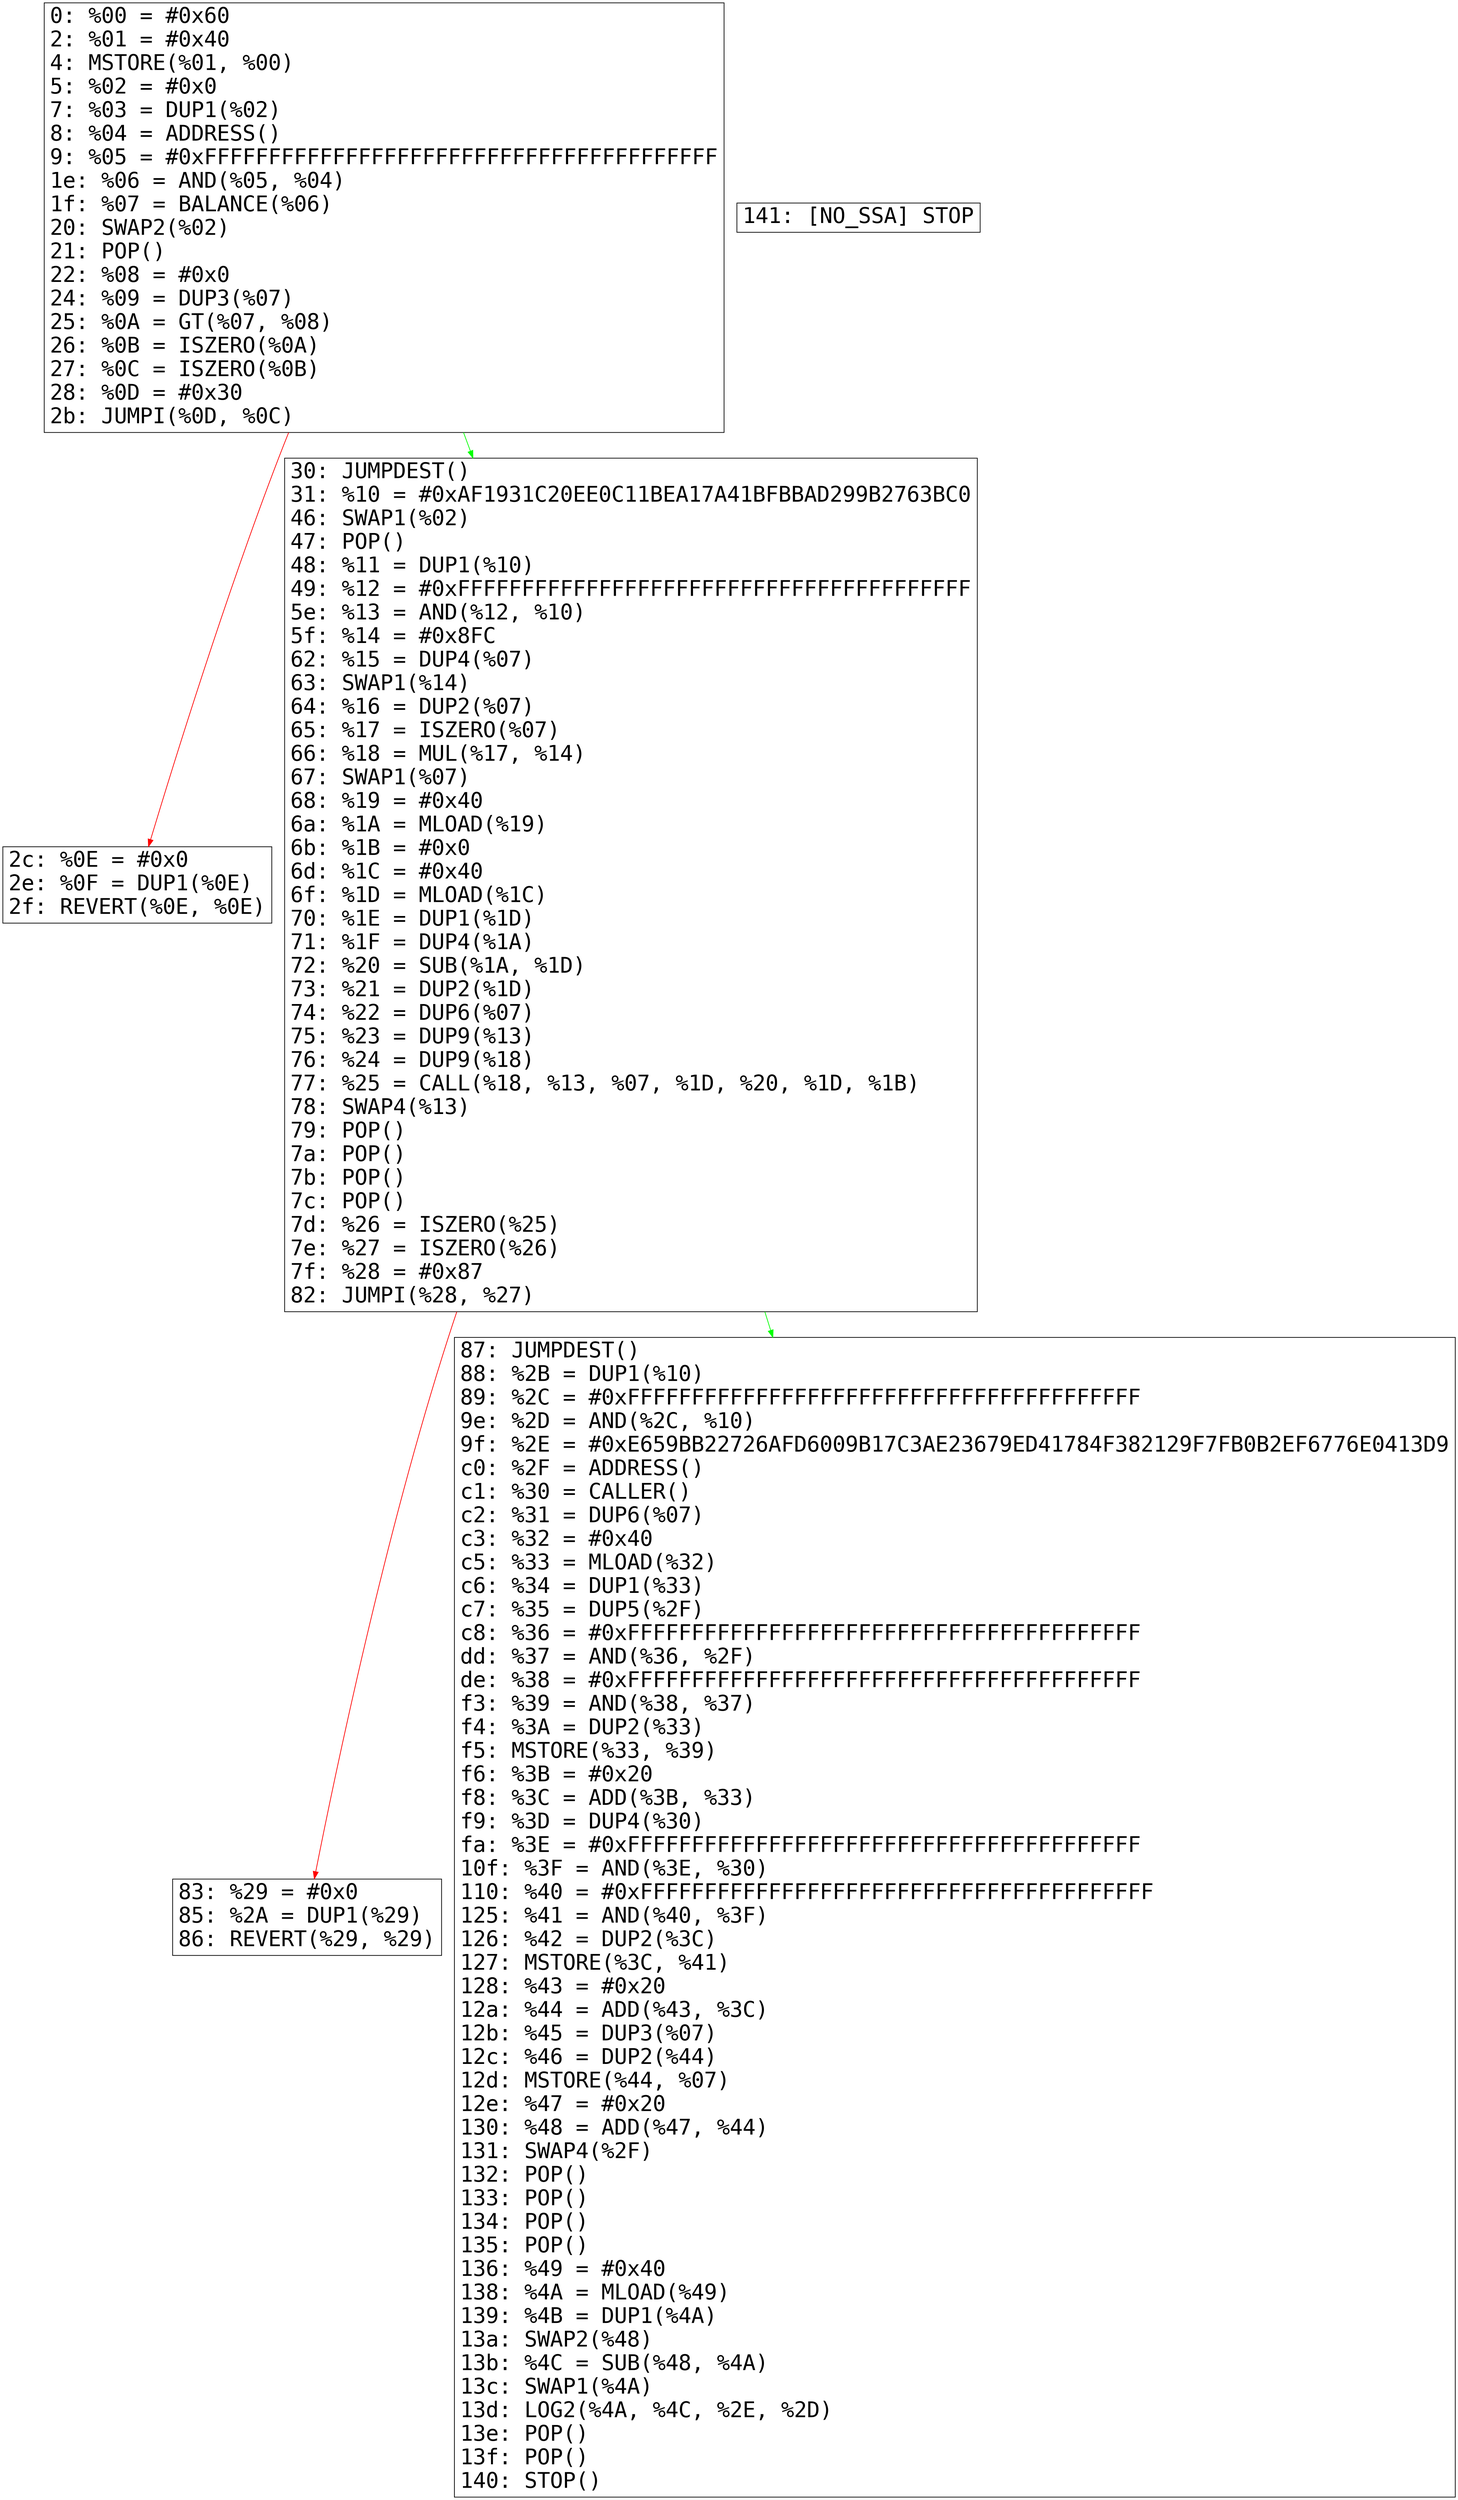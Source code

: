 digraph "graph.cfg.gv" {
	subgraph global {
		node [fontname=Courier fontsize=30.0 rank=same shape=box]
		block_0 [label="0: %00 = #0x60\l2: %01 = #0x40\l4: MSTORE(%01, %00)\l5: %02 = #0x0\l7: %03 = DUP1(%02)\l8: %04 = ADDRESS()\l9: %05 = #0xFFFFFFFFFFFFFFFFFFFFFFFFFFFFFFFFFFFFFFFF\l1e: %06 = AND(%05, %04)\l1f: %07 = BALANCE(%06)\l20: SWAP2(%02)\l21: POP()\l22: %08 = #0x0\l24: %09 = DUP3(%07)\l25: %0A = GT(%07, %08)\l26: %0B = ISZERO(%0A)\l27: %0C = ISZERO(%0B)\l28: %0D = #0x30\l2b: JUMPI(%0D, %0C)\l"]
		block_2c [label="2c: %0E = #0x0\l2e: %0F = DUP1(%0E)\l2f: REVERT(%0E, %0E)\l"]
		block_30 [label="30: JUMPDEST()\l31: %10 = #0xAF1931C20EE0C11BEA17A41BFBBAD299B2763BC0\l46: SWAP1(%02)\l47: POP()\l48: %11 = DUP1(%10)\l49: %12 = #0xFFFFFFFFFFFFFFFFFFFFFFFFFFFFFFFFFFFFFFFF\l5e: %13 = AND(%12, %10)\l5f: %14 = #0x8FC\l62: %15 = DUP4(%07)\l63: SWAP1(%14)\l64: %16 = DUP2(%07)\l65: %17 = ISZERO(%07)\l66: %18 = MUL(%17, %14)\l67: SWAP1(%07)\l68: %19 = #0x40\l6a: %1A = MLOAD(%19)\l6b: %1B = #0x0\l6d: %1C = #0x40\l6f: %1D = MLOAD(%1C)\l70: %1E = DUP1(%1D)\l71: %1F = DUP4(%1A)\l72: %20 = SUB(%1A, %1D)\l73: %21 = DUP2(%1D)\l74: %22 = DUP6(%07)\l75: %23 = DUP9(%13)\l76: %24 = DUP9(%18)\l77: %25 = CALL(%18, %13, %07, %1D, %20, %1D, %1B)\l78: SWAP4(%13)\l79: POP()\l7a: POP()\l7b: POP()\l7c: POP()\l7d: %26 = ISZERO(%25)\l7e: %27 = ISZERO(%26)\l7f: %28 = #0x87\l82: JUMPI(%28, %27)\l"]
		block_83 [label="83: %29 = #0x0\l85: %2A = DUP1(%29)\l86: REVERT(%29, %29)\l"]
		block_87 [label="87: JUMPDEST()\l88: %2B = DUP1(%10)\l89: %2C = #0xFFFFFFFFFFFFFFFFFFFFFFFFFFFFFFFFFFFFFFFF\l9e: %2D = AND(%2C, %10)\l9f: %2E = #0xE659BB22726AFD6009B17C3AE23679ED41784F382129F7FB0B2EF6776E0413D9\lc0: %2F = ADDRESS()\lc1: %30 = CALLER()\lc2: %31 = DUP6(%07)\lc3: %32 = #0x40\lc5: %33 = MLOAD(%32)\lc6: %34 = DUP1(%33)\lc7: %35 = DUP5(%2F)\lc8: %36 = #0xFFFFFFFFFFFFFFFFFFFFFFFFFFFFFFFFFFFFFFFF\ldd: %37 = AND(%36, %2F)\lde: %38 = #0xFFFFFFFFFFFFFFFFFFFFFFFFFFFFFFFFFFFFFFFF\lf3: %39 = AND(%38, %37)\lf4: %3A = DUP2(%33)\lf5: MSTORE(%33, %39)\lf6: %3B = #0x20\lf8: %3C = ADD(%3B, %33)\lf9: %3D = DUP4(%30)\lfa: %3E = #0xFFFFFFFFFFFFFFFFFFFFFFFFFFFFFFFFFFFFFFFF\l10f: %3F = AND(%3E, %30)\l110: %40 = #0xFFFFFFFFFFFFFFFFFFFFFFFFFFFFFFFFFFFFFFFF\l125: %41 = AND(%40, %3F)\l126: %42 = DUP2(%3C)\l127: MSTORE(%3C, %41)\l128: %43 = #0x20\l12a: %44 = ADD(%43, %3C)\l12b: %45 = DUP3(%07)\l12c: %46 = DUP2(%44)\l12d: MSTORE(%44, %07)\l12e: %47 = #0x20\l130: %48 = ADD(%47, %44)\l131: SWAP4(%2F)\l132: POP()\l133: POP()\l134: POP()\l135: POP()\l136: %49 = #0x40\l138: %4A = MLOAD(%49)\l139: %4B = DUP1(%4A)\l13a: SWAP2(%48)\l13b: %4C = SUB(%48, %4A)\l13c: SWAP1(%4A)\l13d: LOG2(%4A, %4C, %2E, %2D)\l13e: POP()\l13f: POP()\l140: STOP()\l"]
		block_141 [label="141: [NO_SSA] STOP\l"]
	}
	block_0 -> block_2c [color=red]
	block_30 -> block_83 [color=red]
	block_30 -> block_87 [color=green]
	block_0 -> block_30 [color=green]
}
